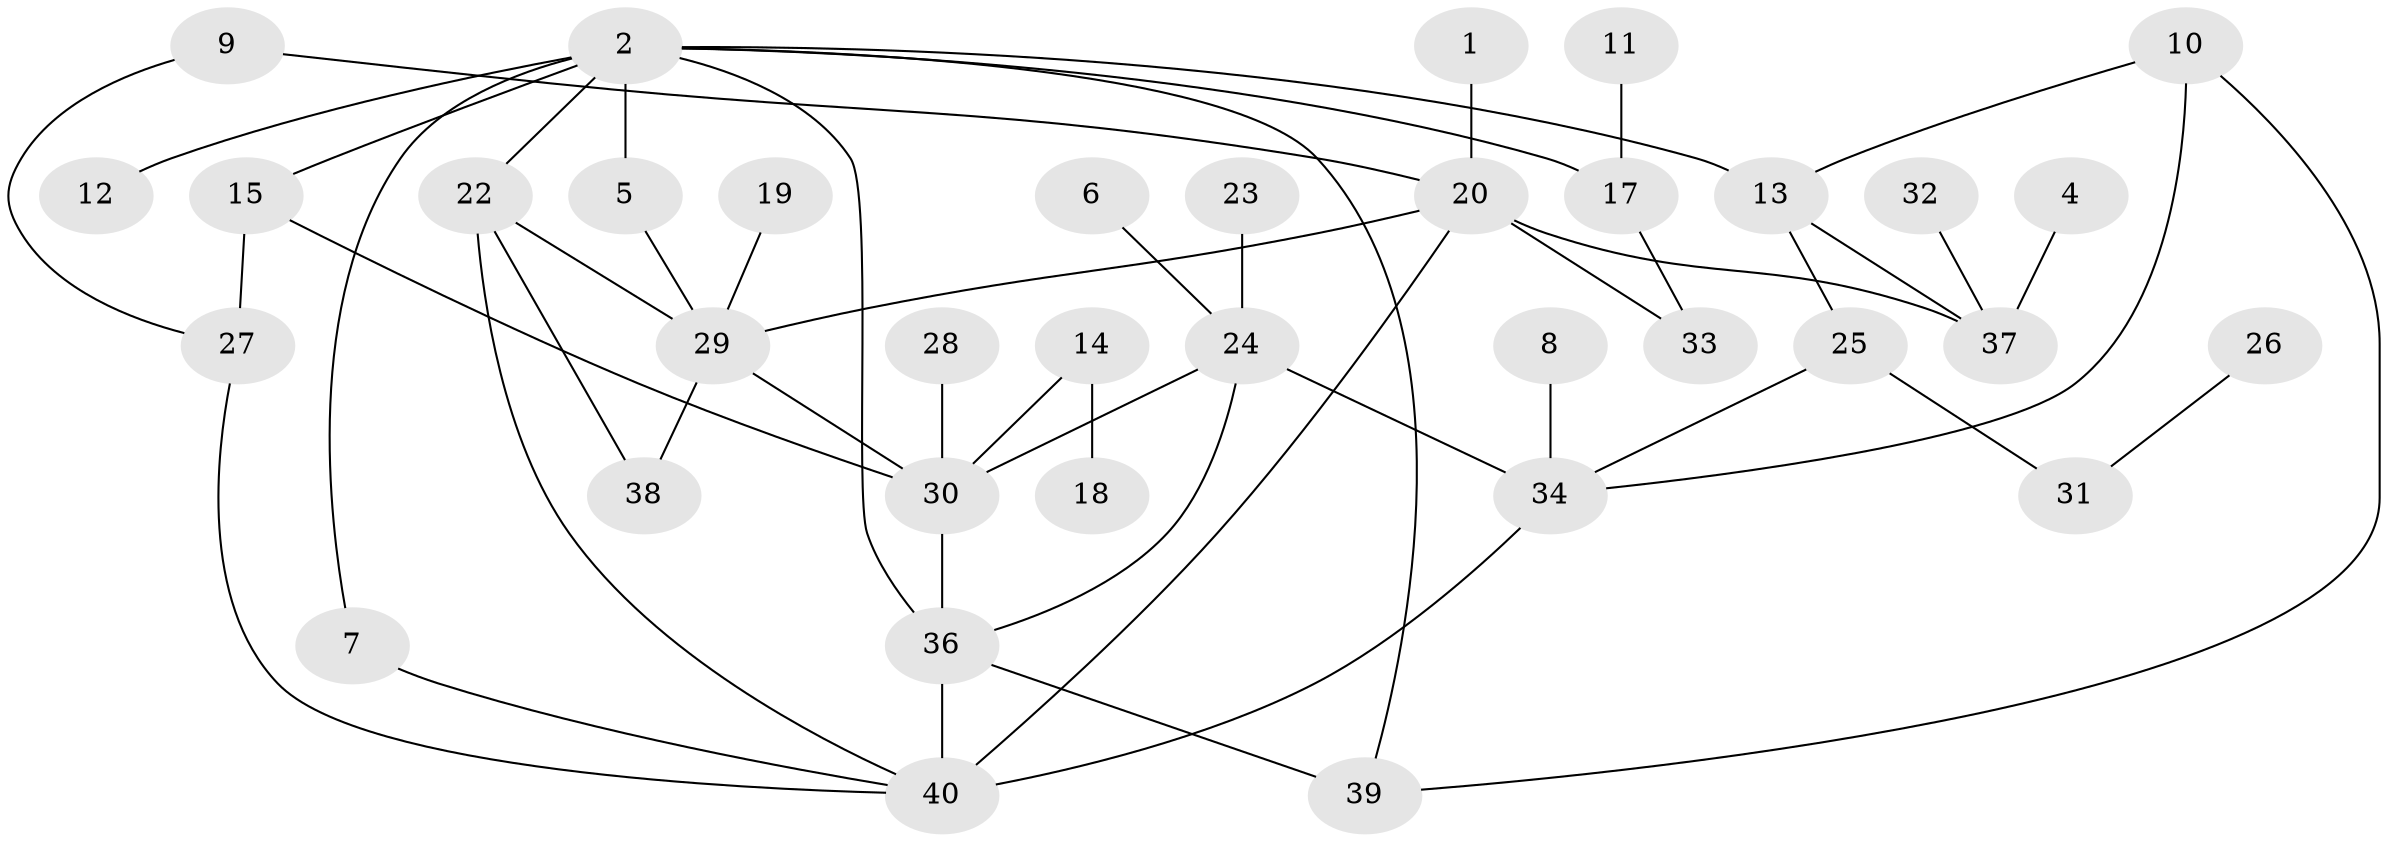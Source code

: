 // original degree distribution, {3: 0.2375, 4: 0.1125, 2: 0.25, 1: 0.2875, 5: 0.05, 6: 0.0375, 0: 0.025}
// Generated by graph-tools (version 1.1) at 2025/49/03/09/25 03:49:05]
// undirected, 36 vertices, 52 edges
graph export_dot {
graph [start="1"]
  node [color=gray90,style=filled];
  1;
  2;
  4;
  5;
  6;
  7;
  8;
  9;
  10;
  11;
  12;
  13;
  14;
  15;
  17;
  18;
  19;
  20;
  22;
  23;
  24;
  25;
  26;
  27;
  28;
  29;
  30;
  31;
  32;
  33;
  34;
  36;
  37;
  38;
  39;
  40;
  1 -- 20 [weight=1.0];
  2 -- 5 [weight=1.0];
  2 -- 7 [weight=1.0];
  2 -- 12 [weight=1.0];
  2 -- 13 [weight=1.0];
  2 -- 15 [weight=1.0];
  2 -- 17 [weight=1.0];
  2 -- 22 [weight=1.0];
  2 -- 36 [weight=1.0];
  2 -- 39 [weight=1.0];
  4 -- 37 [weight=1.0];
  5 -- 29 [weight=1.0];
  6 -- 24 [weight=1.0];
  7 -- 40 [weight=1.0];
  8 -- 34 [weight=1.0];
  9 -- 20 [weight=1.0];
  9 -- 27 [weight=1.0];
  10 -- 13 [weight=1.0];
  10 -- 34 [weight=1.0];
  10 -- 39 [weight=1.0];
  11 -- 17 [weight=1.0];
  13 -- 25 [weight=1.0];
  13 -- 37 [weight=1.0];
  14 -- 18 [weight=1.0];
  14 -- 30 [weight=1.0];
  15 -- 27 [weight=1.0];
  15 -- 30 [weight=1.0];
  17 -- 33 [weight=1.0];
  19 -- 29 [weight=1.0];
  20 -- 29 [weight=1.0];
  20 -- 33 [weight=1.0];
  20 -- 37 [weight=1.0];
  20 -- 40 [weight=1.0];
  22 -- 29 [weight=1.0];
  22 -- 38 [weight=1.0];
  22 -- 40 [weight=1.0];
  23 -- 24 [weight=1.0];
  24 -- 30 [weight=1.0];
  24 -- 34 [weight=1.0];
  24 -- 36 [weight=1.0];
  25 -- 31 [weight=1.0];
  25 -- 34 [weight=1.0];
  26 -- 31 [weight=1.0];
  27 -- 40 [weight=1.0];
  28 -- 30 [weight=1.0];
  29 -- 30 [weight=3.0];
  29 -- 38 [weight=1.0];
  30 -- 36 [weight=1.0];
  32 -- 37 [weight=1.0];
  34 -- 40 [weight=1.0];
  36 -- 39 [weight=1.0];
  36 -- 40 [weight=2.0];
}
